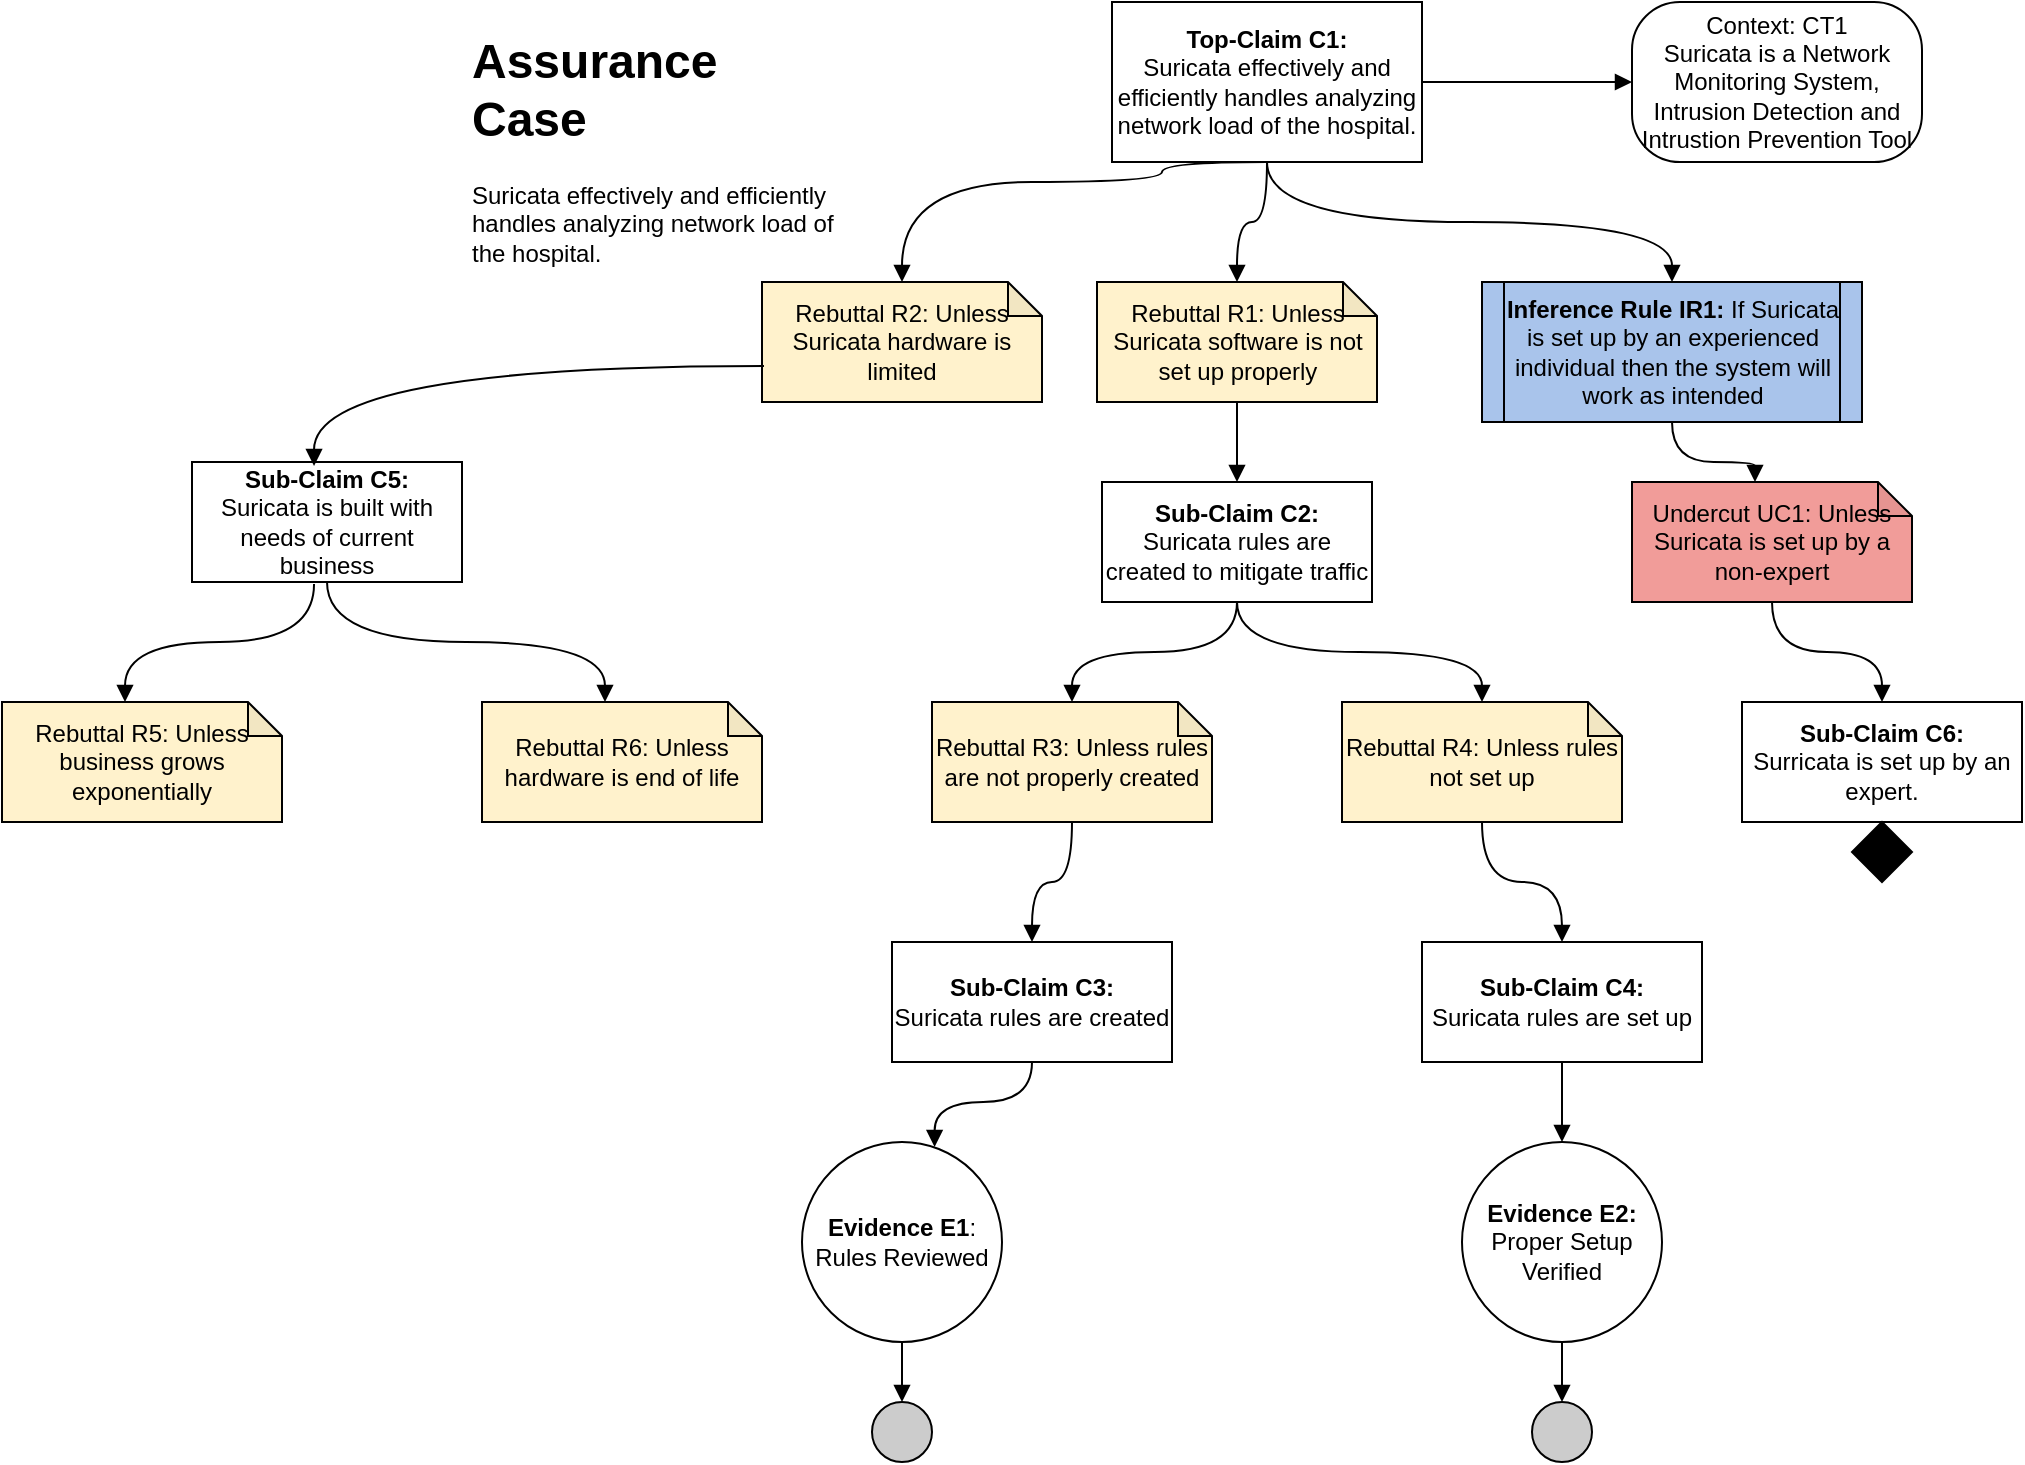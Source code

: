 <mxfile version="24.7.17">
  <diagram id="2RAkf9iS2bYrb-5zrusB" name="Page-1">
    <mxGraphModel dx="2284" dy="746" grid="1" gridSize="10" guides="1" tooltips="1" connect="1" arrows="1" fold="1" page="1" pageScale="1" pageWidth="850" pageHeight="1100" math="0" shadow="0">
      <root>
        <mxCell id="0" />
        <mxCell id="1" parent="0" />
        <mxCell id="EpLoNu7SxfJ4iQwhgqlz-1" value="&lt;h1&gt;Assurance Case&lt;/h1&gt;&lt;p&gt;Suricata effectively and efficiently handles analyzing network load of the hospital.&lt;/p&gt;" style="text;html=1;strokeColor=none;fillColor=none;spacing=5;spacingTop=-20;whiteSpace=wrap;overflow=hidden;rounded=0;" parent="1" vertex="1">
          <mxGeometry x="20" y="20" width="190" height="150" as="geometry" />
        </mxCell>
        <mxCell id="EpLoNu7SxfJ4iQwhgqlz-4" style="edgeStyle=orthogonalEdgeStyle;rounded=0;orthogonalLoop=1;jettySize=auto;html=1;exitX=1;exitY=0.5;exitDx=0;exitDy=0;entryX=0;entryY=0.5;entryDx=0;entryDy=0;endArrow=block;endFill=1;" parent="1" source="EpLoNu7SxfJ4iQwhgqlz-2" target="EpLoNu7SxfJ4iQwhgqlz-3" edge="1">
          <mxGeometry relative="1" as="geometry" />
        </mxCell>
        <mxCell id="EpLoNu7SxfJ4iQwhgqlz-6" value="" style="edgeStyle=orthogonalEdgeStyle;rounded=0;orthogonalLoop=1;jettySize=auto;html=1;endArrow=block;endFill=1;curved=1;" parent="1" source="EpLoNu7SxfJ4iQwhgqlz-2" target="EpLoNu7SxfJ4iQwhgqlz-5" edge="1">
          <mxGeometry relative="1" as="geometry" />
        </mxCell>
        <mxCell id="EpLoNu7SxfJ4iQwhgqlz-37" style="edgeStyle=orthogonalEdgeStyle;curved=1;rounded=0;orthogonalLoop=1;jettySize=auto;html=1;exitX=0.5;exitY=1;exitDx=0;exitDy=0;endArrow=block;endFill=1;" parent="1" source="EpLoNu7SxfJ4iQwhgqlz-2" target="EpLoNu7SxfJ4iQwhgqlz-36" edge="1">
          <mxGeometry relative="1" as="geometry" />
        </mxCell>
        <mxCell id="EpLoNu7SxfJ4iQwhgqlz-2" value="&lt;b&gt;Top-Claim C1:&lt;br&gt;&lt;/b&gt;&lt;span style=&quot;text-align: left;&quot;&gt;Suricata effectively and efficiently handles analyzing network load of the hospital.&lt;/span&gt;" style="rounded=0;whiteSpace=wrap;html=1;" parent="1" vertex="1">
          <mxGeometry x="345" y="10" width="155" height="80" as="geometry" />
        </mxCell>
        <mxCell id="EpLoNu7SxfJ4iQwhgqlz-3" value="Context: CT1&lt;br&gt;Suricata is a Network Monitoring System, Intrusion Detection and Intrustion Prevention Tool" style="rounded=1;whiteSpace=wrap;html=1;arcSize=30;" parent="1" vertex="1">
          <mxGeometry x="605" y="10" width="145" height="80" as="geometry" />
        </mxCell>
        <mxCell id="EpLoNu7SxfJ4iQwhgqlz-9" style="edgeStyle=orthogonalEdgeStyle;curved=1;rounded=0;orthogonalLoop=1;jettySize=auto;html=1;endArrow=block;endFill=1;" parent="1" source="EpLoNu7SxfJ4iQwhgqlz-5" target="EpLoNu7SxfJ4iQwhgqlz-8" edge="1">
          <mxGeometry relative="1" as="geometry" />
        </mxCell>
        <mxCell id="EpLoNu7SxfJ4iQwhgqlz-5" value="Rebuttal R1: Unless Suricata software is not set up properly" style="shape=note;whiteSpace=wrap;html=1;backgroundOutline=1;darkOpacity=0.05;size=17;fillColor=#FFF2CC;" parent="1" vertex="1">
          <mxGeometry x="337.5" y="150" width="140" height="60" as="geometry" />
        </mxCell>
        <mxCell id="EpLoNu7SxfJ4iQwhgqlz-12" style="edgeStyle=orthogonalEdgeStyle;curved=1;rounded=0;orthogonalLoop=1;jettySize=auto;html=1;exitX=0.5;exitY=1;exitDx=0;exitDy=0;entryX=0.5;entryY=0;entryDx=0;entryDy=0;entryPerimeter=0;endArrow=block;endFill=1;" parent="1" source="EpLoNu7SxfJ4iQwhgqlz-8" target="EpLoNu7SxfJ4iQwhgqlz-10" edge="1">
          <mxGeometry relative="1" as="geometry" />
        </mxCell>
        <mxCell id="EpLoNu7SxfJ4iQwhgqlz-13" style="edgeStyle=orthogonalEdgeStyle;curved=1;rounded=0;orthogonalLoop=1;jettySize=auto;html=1;exitX=0.5;exitY=1;exitDx=0;exitDy=0;entryX=0.5;entryY=0;entryDx=0;entryDy=0;entryPerimeter=0;endArrow=block;endFill=1;" parent="1" source="EpLoNu7SxfJ4iQwhgqlz-8" target="EpLoNu7SxfJ4iQwhgqlz-11" edge="1">
          <mxGeometry relative="1" as="geometry" />
        </mxCell>
        <mxCell id="EpLoNu7SxfJ4iQwhgqlz-8" value="&lt;b&gt;Sub-Claim C2:&lt;br&gt;&lt;/b&gt;Suricata rules are created to mitigate traffic" style="rounded=0;whiteSpace=wrap;html=1;" parent="1" vertex="1">
          <mxGeometry x="340" y="250" width="135" height="60" as="geometry" />
        </mxCell>
        <mxCell id="EpLoNu7SxfJ4iQwhgqlz-16" style="edgeStyle=orthogonalEdgeStyle;curved=1;rounded=0;orthogonalLoop=1;jettySize=auto;html=1;exitX=0.5;exitY=1;exitDx=0;exitDy=0;exitPerimeter=0;entryX=0.5;entryY=0;entryDx=0;entryDy=0;endArrow=block;endFill=1;" parent="1" source="EpLoNu7SxfJ4iQwhgqlz-10" target="EpLoNu7SxfJ4iQwhgqlz-14" edge="1">
          <mxGeometry relative="1" as="geometry" />
        </mxCell>
        <mxCell id="EpLoNu7SxfJ4iQwhgqlz-10" value="Rebuttal R3: Unless rules are not properly created" style="shape=note;whiteSpace=wrap;html=1;backgroundOutline=1;darkOpacity=0.05;size=17;fillColor=#FFF2CC;" parent="1" vertex="1">
          <mxGeometry x="255" y="360" width="140" height="60" as="geometry" />
        </mxCell>
        <mxCell id="EpLoNu7SxfJ4iQwhgqlz-17" style="edgeStyle=orthogonalEdgeStyle;curved=1;rounded=0;orthogonalLoop=1;jettySize=auto;html=1;endArrow=block;endFill=1;" parent="1" source="EpLoNu7SxfJ4iQwhgqlz-11" target="EpLoNu7SxfJ4iQwhgqlz-15" edge="1">
          <mxGeometry relative="1" as="geometry" />
        </mxCell>
        <mxCell id="EpLoNu7SxfJ4iQwhgqlz-11" value="Rebuttal R4: Unless rules not set up" style="shape=note;whiteSpace=wrap;html=1;backgroundOutline=1;darkOpacity=0.05;size=17;fillColor=#FFF2CC;" parent="1" vertex="1">
          <mxGeometry x="460" y="360" width="140" height="60" as="geometry" />
        </mxCell>
        <mxCell id="EpLoNu7SxfJ4iQwhgqlz-20" style="edgeStyle=orthogonalEdgeStyle;curved=1;rounded=0;orthogonalLoop=1;jettySize=auto;html=1;exitX=0.5;exitY=1;exitDx=0;exitDy=0;entryX=0.663;entryY=0.025;entryDx=0;entryDy=0;entryPerimeter=0;endArrow=block;endFill=1;" parent="1" source="EpLoNu7SxfJ4iQwhgqlz-14" target="EpLoNu7SxfJ4iQwhgqlz-18" edge="1">
          <mxGeometry relative="1" as="geometry" />
        </mxCell>
        <mxCell id="EpLoNu7SxfJ4iQwhgqlz-14" value="&lt;b&gt;Sub-Claim C3:&lt;br&gt;&lt;/b&gt;Suricata rules are created" style="rounded=0;whiteSpace=wrap;html=1;" parent="1" vertex="1">
          <mxGeometry x="235" y="480" width="140" height="60" as="geometry" />
        </mxCell>
        <mxCell id="EpLoNu7SxfJ4iQwhgqlz-27" style="edgeStyle=orthogonalEdgeStyle;curved=1;rounded=0;orthogonalLoop=1;jettySize=auto;html=1;entryX=0.5;entryY=0;entryDx=0;entryDy=0;endArrow=block;endFill=1;" parent="1" source="EpLoNu7SxfJ4iQwhgqlz-15" edge="1">
          <mxGeometry relative="1" as="geometry">
            <mxPoint x="570" y="580" as="targetPoint" />
          </mxGeometry>
        </mxCell>
        <mxCell id="EpLoNu7SxfJ4iQwhgqlz-15" value="&lt;b&gt;Sub-Claim C4:&lt;br&gt;&lt;/b&gt;Suricata rules are set up" style="rounded=0;whiteSpace=wrap;html=1;" parent="1" vertex="1">
          <mxGeometry x="500" y="480" width="140" height="60" as="geometry" />
        </mxCell>
        <mxCell id="EpLoNu7SxfJ4iQwhgqlz-23" style="edgeStyle=orthogonalEdgeStyle;curved=1;rounded=0;orthogonalLoop=1;jettySize=auto;html=1;entryX=0.5;entryY=0;entryDx=0;entryDy=0;endArrow=block;endFill=1;" parent="1" source="EpLoNu7SxfJ4iQwhgqlz-18" target="EpLoNu7SxfJ4iQwhgqlz-22" edge="1">
          <mxGeometry relative="1" as="geometry" />
        </mxCell>
        <mxCell id="EpLoNu7SxfJ4iQwhgqlz-18" value="&lt;b&gt;Evidence E1&lt;/b&gt;:&lt;br&gt;Rules Reviewed" style="ellipse;whiteSpace=wrap;html=1;aspect=fixed;fillColor=#ffffff;rounded=0;" parent="1" vertex="1">
          <mxGeometry x="190" y="580" width="100" height="100" as="geometry" />
        </mxCell>
        <mxCell id="EpLoNu7SxfJ4iQwhgqlz-25" style="edgeStyle=orthogonalEdgeStyle;curved=1;rounded=0;orthogonalLoop=1;jettySize=auto;html=1;entryX=0.5;entryY=0;entryDx=0;entryDy=0;endArrow=block;endFill=1;" parent="1" target="EpLoNu7SxfJ4iQwhgqlz-24" edge="1">
          <mxGeometry relative="1" as="geometry">
            <mxPoint x="570" y="680" as="sourcePoint" />
          </mxGeometry>
        </mxCell>
        <mxCell id="EpLoNu7SxfJ4iQwhgqlz-22" value="" style="ellipse;whiteSpace=wrap;html=1;aspect=fixed;fillColor=#CCCCCC;" parent="1" vertex="1">
          <mxGeometry x="225" y="710" width="30" height="30" as="geometry" />
        </mxCell>
        <mxCell id="EpLoNu7SxfJ4iQwhgqlz-24" value="" style="ellipse;whiteSpace=wrap;html=1;aspect=fixed;fillColor=#CCCCCC;" parent="1" vertex="1">
          <mxGeometry x="555" y="710" width="30" height="30" as="geometry" />
        </mxCell>
        <mxCell id="EpLoNu7SxfJ4iQwhgqlz-39" style="edgeStyle=orthogonalEdgeStyle;curved=1;rounded=0;orthogonalLoop=1;jettySize=auto;html=1;entryX=0;entryY=0;entryDx=61.5;entryDy=0;entryPerimeter=0;endArrow=block;endFill=1;" parent="1" source="EpLoNu7SxfJ4iQwhgqlz-36" target="EpLoNu7SxfJ4iQwhgqlz-38" edge="1">
          <mxGeometry relative="1" as="geometry" />
        </mxCell>
        <mxCell id="EpLoNu7SxfJ4iQwhgqlz-36" value="&lt;b&gt;Inference Rule IR1:&lt;/b&gt; If Suricata is set up by an experienced individual then the system will work as intended" style="shape=process;whiteSpace=wrap;html=1;backgroundOutline=1;fillColor=#A9C4EB;size=0.056;" parent="1" vertex="1">
          <mxGeometry x="530" y="150" width="190" height="70" as="geometry" />
        </mxCell>
        <mxCell id="EpLoNu7SxfJ4iQwhgqlz-41" style="edgeStyle=orthogonalEdgeStyle;curved=1;rounded=0;orthogonalLoop=1;jettySize=auto;html=1;endArrow=block;endFill=1;" parent="1" source="EpLoNu7SxfJ4iQwhgqlz-38" target="EpLoNu7SxfJ4iQwhgqlz-40" edge="1">
          <mxGeometry relative="1" as="geometry" />
        </mxCell>
        <mxCell id="EpLoNu7SxfJ4iQwhgqlz-38" value="Undercut UC1: Unless Suricata is set up by a non-expert" style="shape=note;whiteSpace=wrap;html=1;backgroundOutline=1;darkOpacity=0.05;size=17;fillColor=#F19C99;" parent="1" vertex="1">
          <mxGeometry x="605" y="250" width="140" height="60" as="geometry" />
        </mxCell>
        <mxCell id="EpLoNu7SxfJ4iQwhgqlz-40" value="&lt;b&gt;Sub-Claim C6:&lt;br&gt;&lt;/b&gt;Surricata is set up by an expert." style="rounded=0;whiteSpace=wrap;html=1;" parent="1" vertex="1">
          <mxGeometry x="660" y="360" width="140" height="60" as="geometry" />
        </mxCell>
        <mxCell id="EpLoNu7SxfJ4iQwhgqlz-42" value="" style="rhombus;whiteSpace=wrap;html=1;fillColor=#000000;" parent="1" vertex="1">
          <mxGeometry x="715" y="420" width="30" height="30" as="geometry" />
        </mxCell>
        <mxCell id="jg_j0152qgBauQRHKEfX-1" value="&lt;b&gt;Evidence E2:&lt;/b&gt;&lt;br&gt;Proper Setup Verified" style="ellipse;whiteSpace=wrap;html=1;aspect=fixed;fillColor=#ffffff;rounded=0;" vertex="1" parent="1">
          <mxGeometry x="520" y="580" width="100" height="100" as="geometry" />
        </mxCell>
        <mxCell id="jg_j0152qgBauQRHKEfX-2" value="Rebuttal R2: Unless Suricata hardware is limited" style="shape=note;whiteSpace=wrap;html=1;backgroundOutline=1;darkOpacity=0.05;size=17;fillColor=#FFF2CC;" vertex="1" parent="1">
          <mxGeometry x="170" y="150" width="140" height="60" as="geometry" />
        </mxCell>
        <mxCell id="jg_j0152qgBauQRHKEfX-3" value="" style="edgeStyle=orthogonalEdgeStyle;rounded=0;orthogonalLoop=1;jettySize=auto;html=1;endArrow=block;endFill=1;curved=1;exitX=0.5;exitY=1;exitDx=0;exitDy=0;entryX=0.5;entryY=0;entryDx=0;entryDy=0;entryPerimeter=0;" edge="1" parent="1" source="EpLoNu7SxfJ4iQwhgqlz-2" target="jg_j0152qgBauQRHKEfX-2">
          <mxGeometry relative="1" as="geometry">
            <mxPoint x="280" y="90" as="sourcePoint" />
            <mxPoint x="240" y="120" as="targetPoint" />
            <Array as="points">
              <mxPoint x="370" y="90" />
              <mxPoint x="370" y="100" />
              <mxPoint x="240" y="100" />
            </Array>
          </mxGeometry>
        </mxCell>
        <mxCell id="jg_j0152qgBauQRHKEfX-4" value="&lt;b&gt;Sub-Claim C5:&lt;br&gt;&lt;/b&gt;Suricata is built with needs of current business" style="rounded=0;whiteSpace=wrap;html=1;" vertex="1" parent="1">
          <mxGeometry x="-115" y="240" width="135" height="60" as="geometry" />
        </mxCell>
        <mxCell id="jg_j0152qgBauQRHKEfX-5" style="edgeStyle=orthogonalEdgeStyle;curved=1;rounded=0;orthogonalLoop=1;jettySize=auto;html=1;exitX=0.007;exitY=0.7;exitDx=0;exitDy=0;entryX=0.452;entryY=0.033;entryDx=0;entryDy=0;entryPerimeter=0;endArrow=block;endFill=1;exitPerimeter=0;" edge="1" parent="1" source="jg_j0152qgBauQRHKEfX-2" target="jg_j0152qgBauQRHKEfX-4">
          <mxGeometry relative="1" as="geometry">
            <mxPoint x="163" y="190" as="sourcePoint" />
            <mxPoint x="80" y="240" as="targetPoint" />
          </mxGeometry>
        </mxCell>
        <mxCell id="jg_j0152qgBauQRHKEfX-6" style="edgeStyle=orthogonalEdgeStyle;curved=1;rounded=0;orthogonalLoop=1;jettySize=auto;html=1;exitX=0.452;exitY=1.017;exitDx=0;exitDy=0;entryX=0;entryY=0;entryDx=61.5;entryDy=0;entryPerimeter=0;endArrow=block;endFill=1;exitPerimeter=0;" edge="1" parent="1" source="jg_j0152qgBauQRHKEfX-4" target="jg_j0152qgBauQRHKEfX-7">
          <mxGeometry relative="1" as="geometry">
            <mxPoint x="113" y="300" as="sourcePoint" />
            <mxPoint x="30" y="350" as="targetPoint" />
          </mxGeometry>
        </mxCell>
        <mxCell id="jg_j0152qgBauQRHKEfX-7" value="Rebuttal R5: Unless business grows exponentially" style="shape=note;whiteSpace=wrap;html=1;backgroundOutline=1;darkOpacity=0.05;size=17;fillColor=#FFF2CC;" vertex="1" parent="1">
          <mxGeometry x="-210" y="360" width="140" height="60" as="geometry" />
        </mxCell>
        <mxCell id="jg_j0152qgBauQRHKEfX-8" value="Rebuttal R6: Unless hardware is end of life" style="shape=note;whiteSpace=wrap;html=1;backgroundOutline=1;darkOpacity=0.05;size=17;fillColor=#FFF2CC;" vertex="1" parent="1">
          <mxGeometry x="30" y="360" width="140" height="60" as="geometry" />
        </mxCell>
        <mxCell id="jg_j0152qgBauQRHKEfX-9" style="edgeStyle=orthogonalEdgeStyle;curved=1;rounded=0;orthogonalLoop=1;jettySize=auto;html=1;exitX=0.5;exitY=1;exitDx=0;exitDy=0;entryX=0;entryY=0;entryDx=61.5;entryDy=0;entryPerimeter=0;endArrow=block;endFill=1;" edge="1" parent="1" source="jg_j0152qgBauQRHKEfX-4" target="jg_j0152qgBauQRHKEfX-8">
          <mxGeometry relative="1" as="geometry">
            <mxPoint x="-71" y="310" as="sourcePoint" />
            <mxPoint x="-138" y="370" as="targetPoint" />
          </mxGeometry>
        </mxCell>
      </root>
    </mxGraphModel>
  </diagram>
</mxfile>
